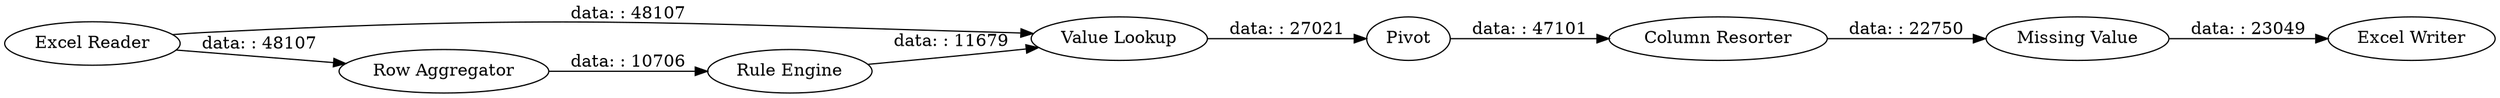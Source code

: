 digraph {
	"2771979910444201344_41" [label=Pivot]
	"2771979910444201344_3" [label="Excel Reader"]
	"2771979910444201344_47" [label="Missing Value"]
	"2771979910444201344_44" [label="Column Resorter"]
	"2771979910444201344_46" [label="Excel Writer"]
	"2771979910444201344_43" [label="Value Lookup"]
	"2771979910444201344_4" [label="Row Aggregator"]
	"2771979910444201344_31" [label="Rule Engine"]
	"2771979910444201344_43" -> "2771979910444201344_41" [label="data: : 27021"]
	"2771979910444201344_31" -> "2771979910444201344_43" [label="data: : 11679"]
	"2771979910444201344_3" -> "2771979910444201344_4" [label="data: : 48107"]
	"2771979910444201344_47" -> "2771979910444201344_46" [label="data: : 23049"]
	"2771979910444201344_4" -> "2771979910444201344_31" [label="data: : 10706"]
	"2771979910444201344_44" -> "2771979910444201344_47" [label="data: : 22750"]
	"2771979910444201344_3" -> "2771979910444201344_43" [label="data: : 48107"]
	"2771979910444201344_41" -> "2771979910444201344_44" [label="data: : 47101"]
	rankdir=LR
}
